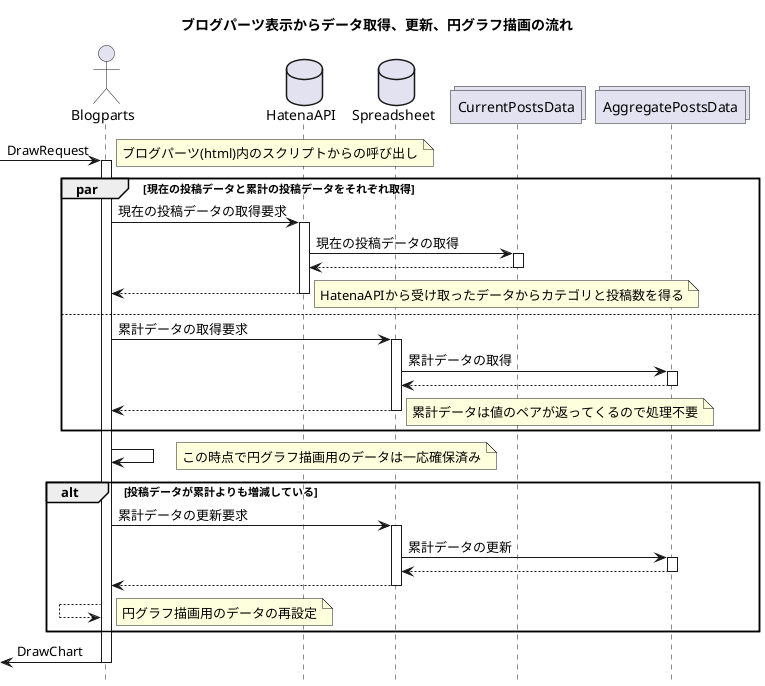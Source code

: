 @startuml Sequence
hide footbox
title ブログパーツ表示からデータ取得、更新、円グラフ描画の流れ　

actor Blogparts
database HatenaAPI
database Spreadsheet
collections CurrentPostsData
collections AggregatePostsData

[-> Blogparts : DrawRequest

note right: ブログパーツ(html)内のスクリプトからの呼び出し

activate Blogparts
par 現在の投稿データと累計の投稿データをそれぞれ取得
Blogparts -> HatenaAPI: 現在の投稿データの取得要求
activate HatenaAPI
HatenaAPI -> CurrentPostsData: 現在の投稿データの取得
activate CurrentPostsData
HatenaAPI <-- CurrentPostsData
deactivate CurrentPostsData
Blogparts <-- HatenaAPI
deactivate HatenaAPI
note right: HatenaAPIから受け取ったデータからカテゴリと投稿数を得る

else
Blogparts -> Spreadsheet: 累計データの取得要求
activate Spreadsheet
Spreadsheet -> AggregatePostsData: 累計データの取得
activate AggregatePostsData
Spreadsheet <-- AggregatePostsData
deactivate AggregatePostsData
Blogparts <-- Spreadsheet
deactivate Spreadsheet 
note right: 累計データは値のペアが返ってくるので処理不要
end

Blogparts -> Blogparts
note right: この時点で円グラフ描画用のデータは一応確保済み

alt 投稿データが累計よりも増減している
Blogparts -> Spreadsheet: 累計データの更新要求
activate Spreadsheet
Spreadsheet -> AggregatePostsData: 累計データの更新
activate AggregatePostsData
Spreadsheet <-- AggregatePostsData
deactivate AggregatePostsData
Blogparts <-- Spreadsheet
deactivate Spreadsheet 

Blogparts <-- Blogparts
note right: 円グラフ描画用のデータの再設定
end

[<- Blogparts: DrawChart

deactivate Blogparts

@enduml